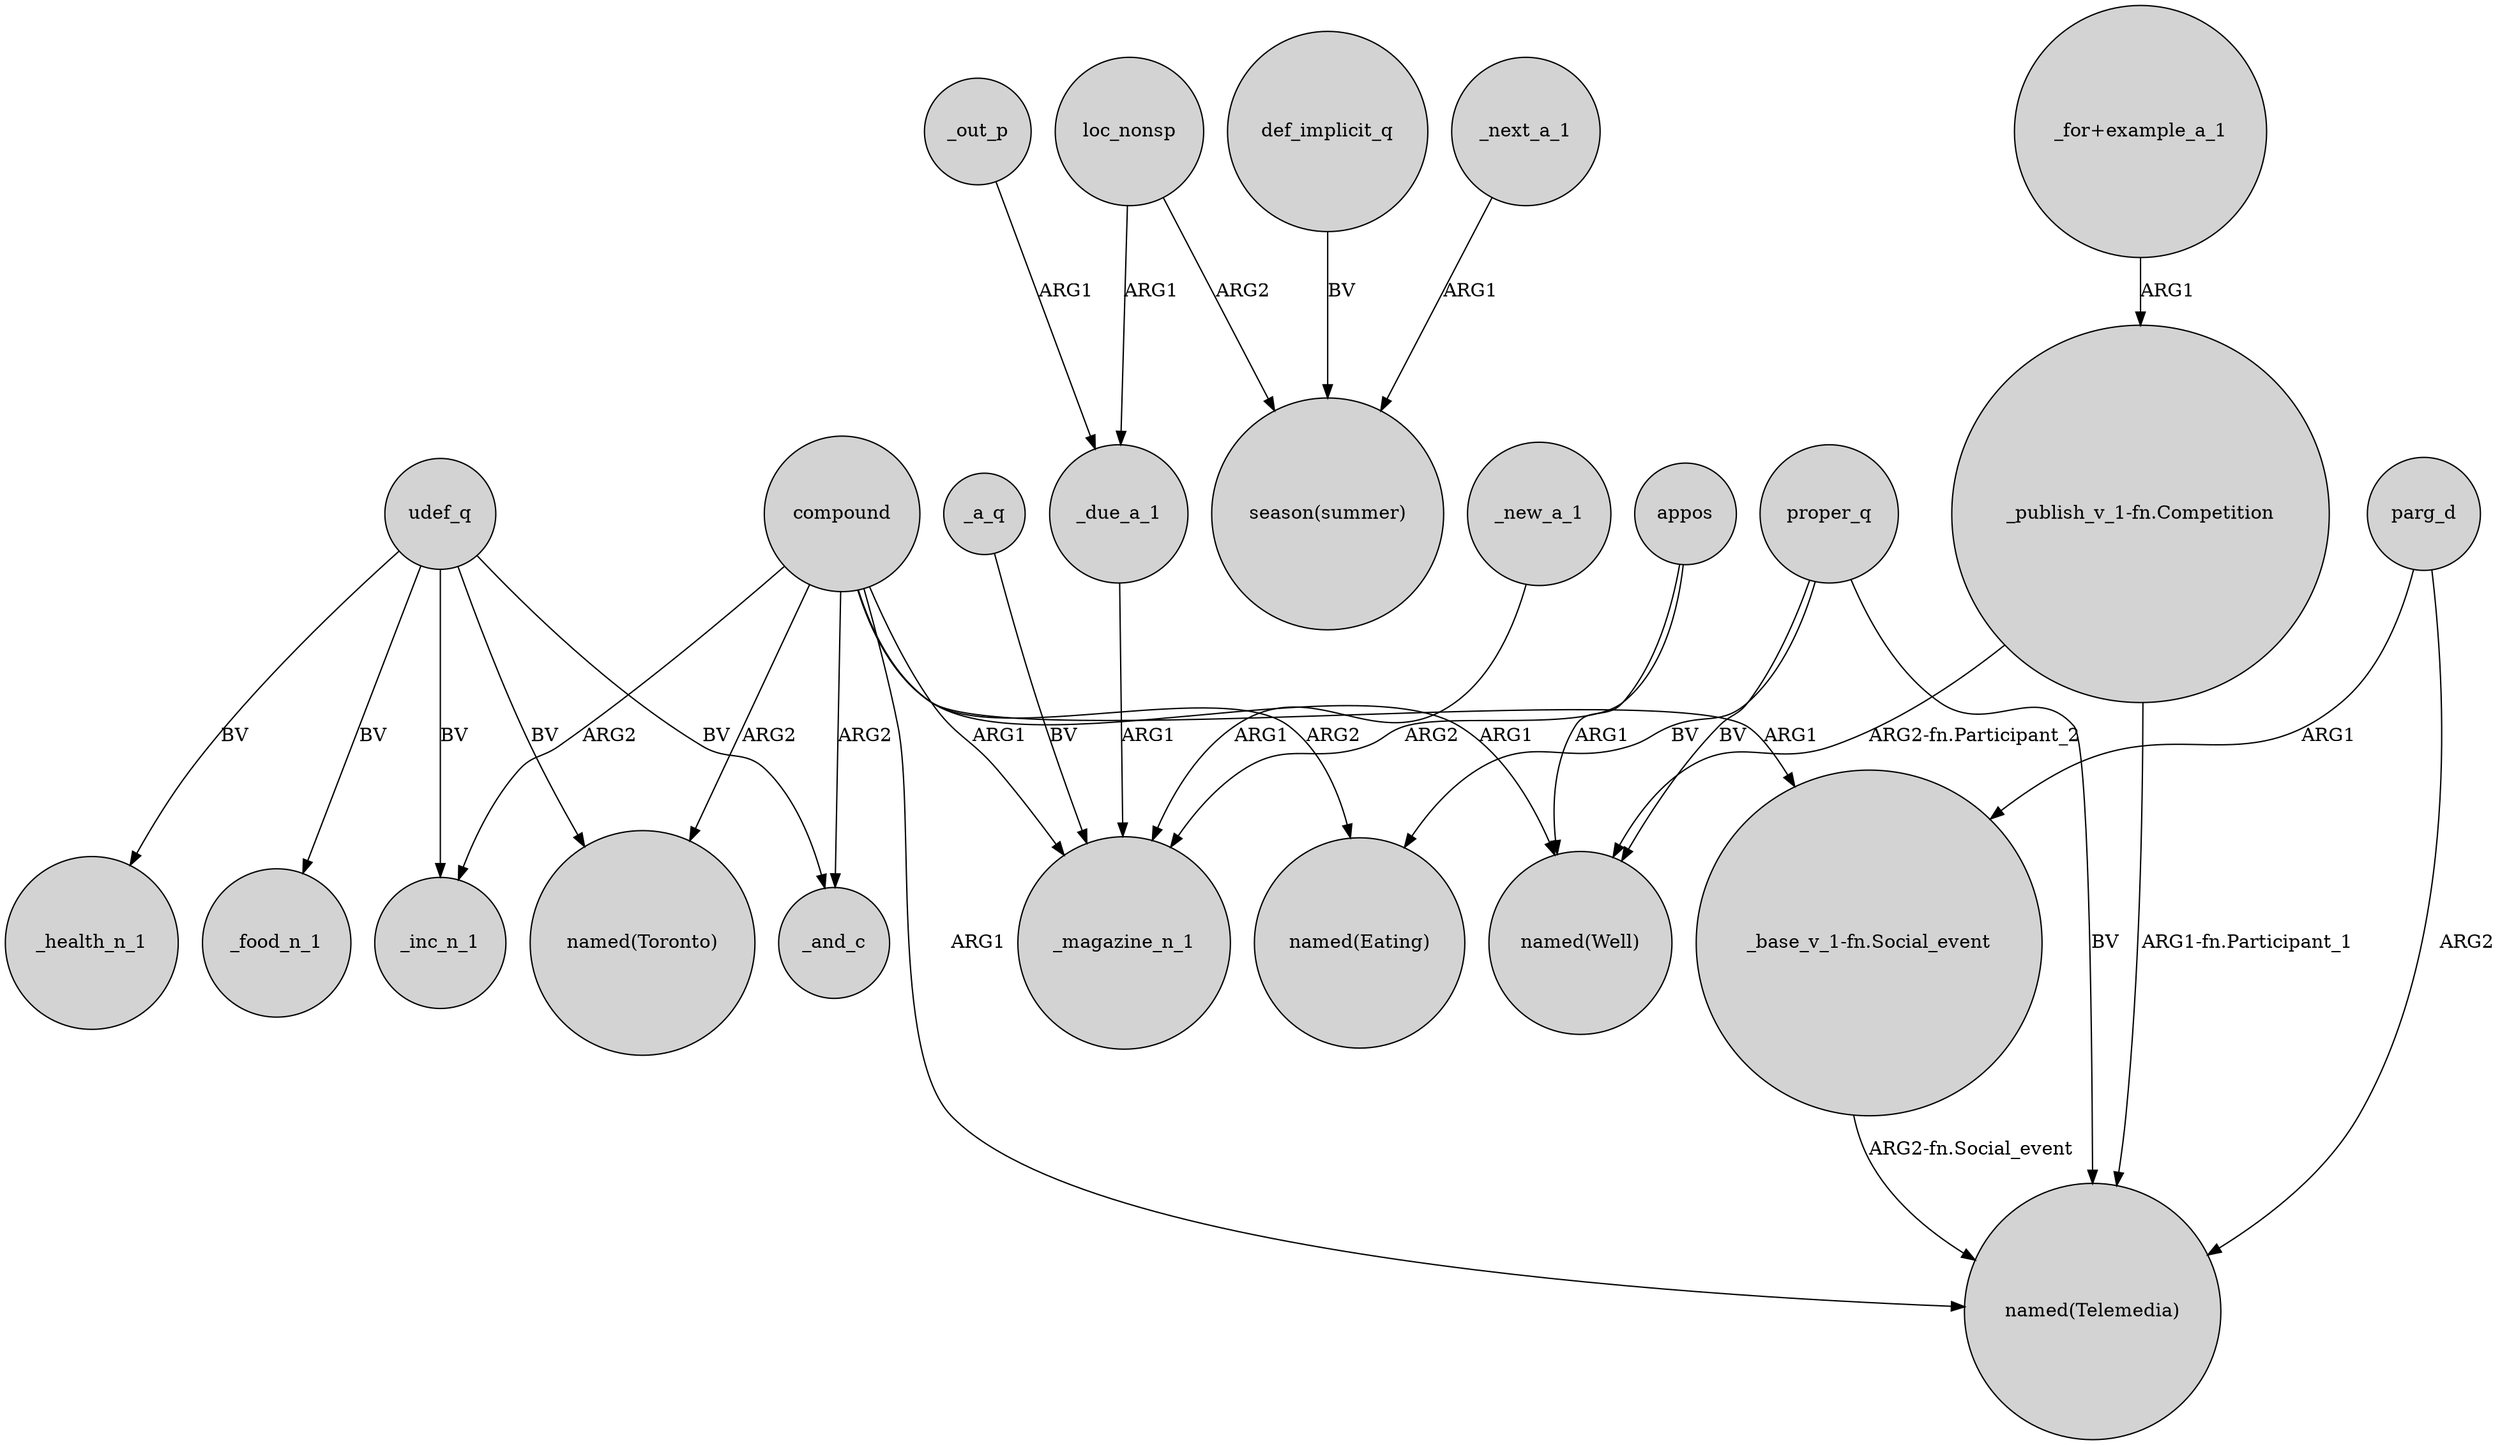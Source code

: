 digraph {
	node [shape=circle style=filled]
	udef_q -> _health_n_1 [label=BV]
	loc_nonsp -> "season(summer)" [label=ARG2]
	compound -> "named(Telemedia)" [label=ARG1]
	"_for+example_a_1" -> "_publish_v_1-fn.Competition" [label=ARG1]
	"_publish_v_1-fn.Competition" -> "named(Telemedia)" [label="ARG1-fn.Participant_1"]
	udef_q -> _and_c [label=BV]
	compound -> _and_c [label=ARG2]
	def_implicit_q -> "season(summer)" [label=BV]
	compound -> "named(Eating)" [label=ARG2]
	_a_q -> _magazine_n_1 [label=BV]
	_out_p -> _due_a_1 [label=ARG1]
	compound -> _magazine_n_1 [label=ARG1]
	udef_q -> _inc_n_1 [label=BV]
	compound -> _inc_n_1 [label=ARG2]
	"_publish_v_1-fn.Competition" -> "named(Well)" [label="ARG2-fn.Participant_2"]
	compound -> "named(Well)" [label=ARG1]
	udef_q -> _food_n_1 [label=BV]
	compound -> "_base_v_1-fn.Social_event" [label=ARG1]
	_new_a_1 -> _magazine_n_1 [label=ARG1]
	compound -> "named(Toronto)" [label=ARG2]
	appos -> "named(Well)" [label=ARG1]
	appos -> _magazine_n_1 [label=ARG2]
	_due_a_1 -> _magazine_n_1 [label=ARG1]
	udef_q -> "named(Toronto)" [label=BV]
	"_base_v_1-fn.Social_event" -> "named(Telemedia)" [label="ARG2-fn.Social_event"]
	loc_nonsp -> _due_a_1 [label=ARG1]
	parg_d -> "_base_v_1-fn.Social_event" [label=ARG1]
	parg_d -> "named(Telemedia)" [label=ARG2]
	_next_a_1 -> "season(summer)" [label=ARG1]
	proper_q -> "named(Telemedia)" [label=BV]
	proper_q -> "named(Well)" [label=BV]
	proper_q -> "named(Eating)" [label=BV]
}
